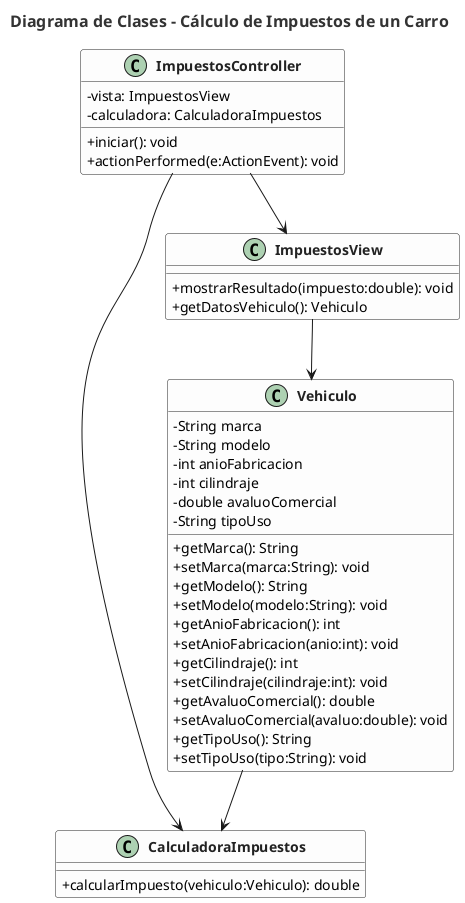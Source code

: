 @startuml
title Diagrama de Clases - Cálculo de Impuestos de un Carro

' ==== ESTILO GLOBAL ====
skinparam backgroundColor #FFFFFF
skinparam shadowing false

skinparam class {
  BackgroundColor #FDFDFD
  BorderColor #222222
  FontColor #222222
  FontSize 14
  FontStyle bold
  AttributeIconSize 0
}

skinparam title {
  FontSize 16
  FontStyle bold
  FontColor #333333
}

' ==== MODELO ====
class Vehiculo {
  - String marca
  - String modelo
  - int anioFabricacion
  - int cilindraje
  - double avaluoComercial
  - String tipoUso
  + getMarca(): String
  + setMarca(marca:String): void
  + getModelo(): String
  + setModelo(modelo:String): void
  + getAnioFabricacion(): int
  + setAnioFabricacion(anio:int): void
  + getCilindraje(): int
  + setCilindraje(cilindraje:int): void
  + getAvaluoComercial(): double
  + setAvaluoComercial(avaluo:double): void
  + getTipoUso(): String
  + setTipoUso(tipo:String): void
}

class CalculadoraImpuestos {
  + calcularImpuesto(vehiculo:Vehiculo): double
}

' ==== VISTA ====
class ImpuestosView {
  + mostrarResultado(impuesto:double): void
  + getDatosVehiculo(): Vehiculo
}

' ==== CONTROLADOR ====
class ImpuestosController {
  - vista: ImpuestosView
  - calculadora: CalculadoraImpuestos
  + iniciar(): void
  + actionPerformed(e:ActionEvent): void
}

' ==== RELACIONES (sin etiquetas) ====
Vehiculo --> CalculadoraImpuestos
ImpuestosController --> ImpuestosView
ImpuestosController --> CalculadoraImpuestos
ImpuestosView --> Vehiculo

@enduml
